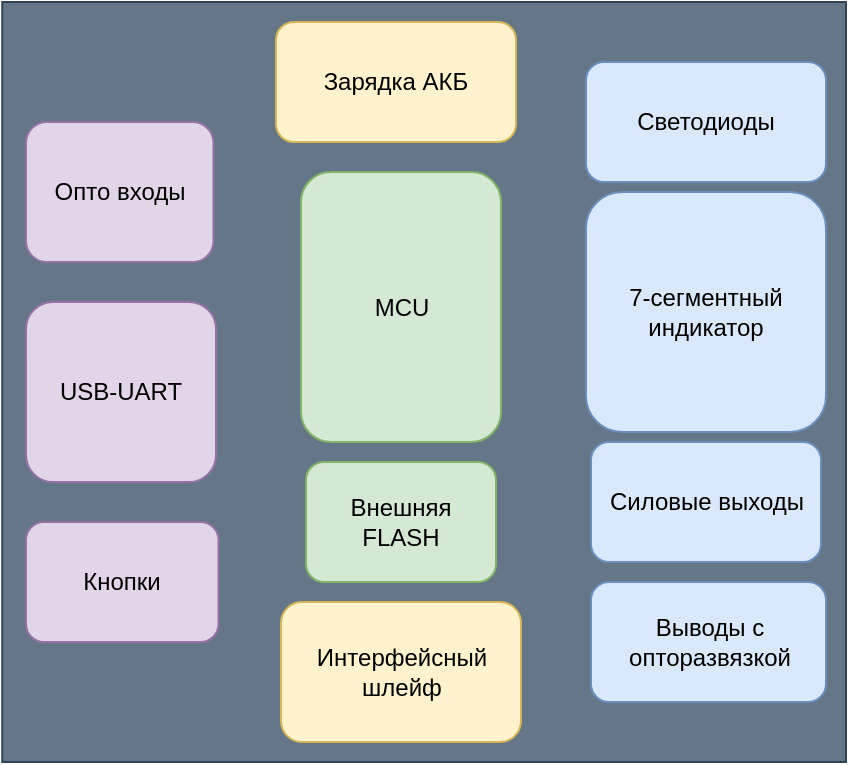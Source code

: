 <mxfile version="20.8.10" type="device"><diagram name="Page-1" id="SazwpAwnEFXhEE4pd0L3"><mxGraphModel dx="368" dy="681" grid="1" gridSize="10" guides="1" tooltips="1" connect="1" arrows="1" fold="1" page="1" pageScale="1" pageWidth="850" pageHeight="1100" math="0" shadow="0"><root><mxCell id="0"/><mxCell id="1" parent="0"/><mxCell id="67mpwmQs4n41sMVmkzcX-1" value="" style="rounded=0;whiteSpace=wrap;html=1;fillColor=#647687;fontColor=#ffffff;strokeColor=#314354;" vertex="1" parent="1"><mxGeometry x="148.13" y="110" width="421.87" height="380" as="geometry"/></mxCell><mxCell id="oQY2QKJDXwxW0SpTHhze-2" value="MCU" style="rounded=1;whiteSpace=wrap;html=1;fillColor=#d5e8d4;strokeColor=#82b366;" parent="1" vertex="1"><mxGeometry x="297.5" y="195" width="100" height="135" as="geometry"/></mxCell><mxCell id="oQY2QKJDXwxW0SpTHhze-3" value="USB-UART" style="rounded=1;whiteSpace=wrap;html=1;fillColor=#e1d5e7;strokeColor=#9673a6;" parent="1" vertex="1"><mxGeometry x="160" y="260" width="95" height="90" as="geometry"/></mxCell><mxCell id="oQY2QKJDXwxW0SpTHhze-4" value="Зарядка АКБ" style="rounded=1;whiteSpace=wrap;html=1;fillColor=#fff2cc;strokeColor=#d6b656;" parent="1" vertex="1"><mxGeometry x="285" y="120" width="120" height="60" as="geometry"/></mxCell><mxCell id="oQY2QKJDXwxW0SpTHhze-5" value="7-сегментный индикатор" style="rounded=1;whiteSpace=wrap;html=1;fillColor=#dae8fc;strokeColor=#6c8ebf;" parent="1" vertex="1"><mxGeometry x="440" y="205" width="120" height="120" as="geometry"/></mxCell><mxCell id="oQY2QKJDXwxW0SpTHhze-6" value="Светодиоды" style="rounded=1;whiteSpace=wrap;html=1;fillColor=#dae8fc;strokeColor=#6c8ebf;" parent="1" vertex="1"><mxGeometry x="440" y="140" width="120" height="60" as="geometry"/></mxCell><mxCell id="oQY2QKJDXwxW0SpTHhze-8" value="Силовые выходы" style="rounded=1;whiteSpace=wrap;html=1;fillColor=#dae8fc;strokeColor=#6c8ebf;" parent="1" vertex="1"><mxGeometry x="442.5" y="330" width="115" height="60" as="geometry"/></mxCell><mxCell id="oQY2QKJDXwxW0SpTHhze-9" value="Выводы с опторазвязкой" style="rounded=1;whiteSpace=wrap;html=1;fillColor=#dae8fc;strokeColor=#6c8ebf;" parent="1" vertex="1"><mxGeometry x="442.5" y="400" width="117.5" height="60" as="geometry"/></mxCell><mxCell id="oQY2QKJDXwxW0SpTHhze-10" value="Кнопки" style="rounded=1;whiteSpace=wrap;html=1;fillColor=#e1d5e7;strokeColor=#9673a6;" parent="1" vertex="1"><mxGeometry x="160" y="370" width="96.25" height="60" as="geometry"/></mxCell><mxCell id="oQY2QKJDXwxW0SpTHhze-11" value="Опто входы" style="rounded=1;whiteSpace=wrap;html=1;fillColor=#e1d5e7;strokeColor=#9673a6;" parent="1" vertex="1"><mxGeometry x="160" y="170" width="93.75" height="70" as="geometry"/></mxCell><mxCell id="oQY2QKJDXwxW0SpTHhze-12" value="Внешняя &lt;br&gt;FLASH" style="rounded=1;whiteSpace=wrap;html=1;fillColor=#d5e8d4;strokeColor=#82b366;" parent="1" vertex="1"><mxGeometry x="300" y="340" width="95" height="60" as="geometry"/></mxCell><mxCell id="oQY2QKJDXwxW0SpTHhze-14" value="Интерфейсный шлейф" style="rounded=1;whiteSpace=wrap;html=1;fillColor=#fff2cc;strokeColor=#d6b656;" parent="1" vertex="1"><mxGeometry x="287.5" y="410" width="120" height="70" as="geometry"/></mxCell></root></mxGraphModel></diagram></mxfile>
